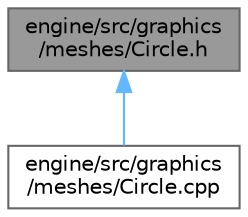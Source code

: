 digraph "engine/src/graphics/meshes/Circle.h"
{
 // LATEX_PDF_SIZE
  bgcolor="transparent";
  edge [fontname=Helvetica,fontsize=10,labelfontname=Helvetica,labelfontsize=10];
  node [fontname=Helvetica,fontsize=10,shape=box,height=0.2,width=0.4];
  Node1 [id="Node000001",label="engine/src/graphics\l/meshes/Circle.h",height=0.2,width=0.4,color="gray40", fillcolor="grey60", style="filled", fontcolor="black",tooltip="Circle class for rendering a filled circle mesh."];
  Node1 -> Node2 [id="edge1_Node000001_Node000002",dir="back",color="steelblue1",style="solid",tooltip=" "];
  Node2 [id="Node000002",label="engine/src/graphics\l/meshes/Circle.cpp",height=0.2,width=0.4,color="grey40", fillcolor="white", style="filled",URL="$d4/d94/_circle_8cpp.html",tooltip="Circle class for rendering a filled circle mesh."];
}
